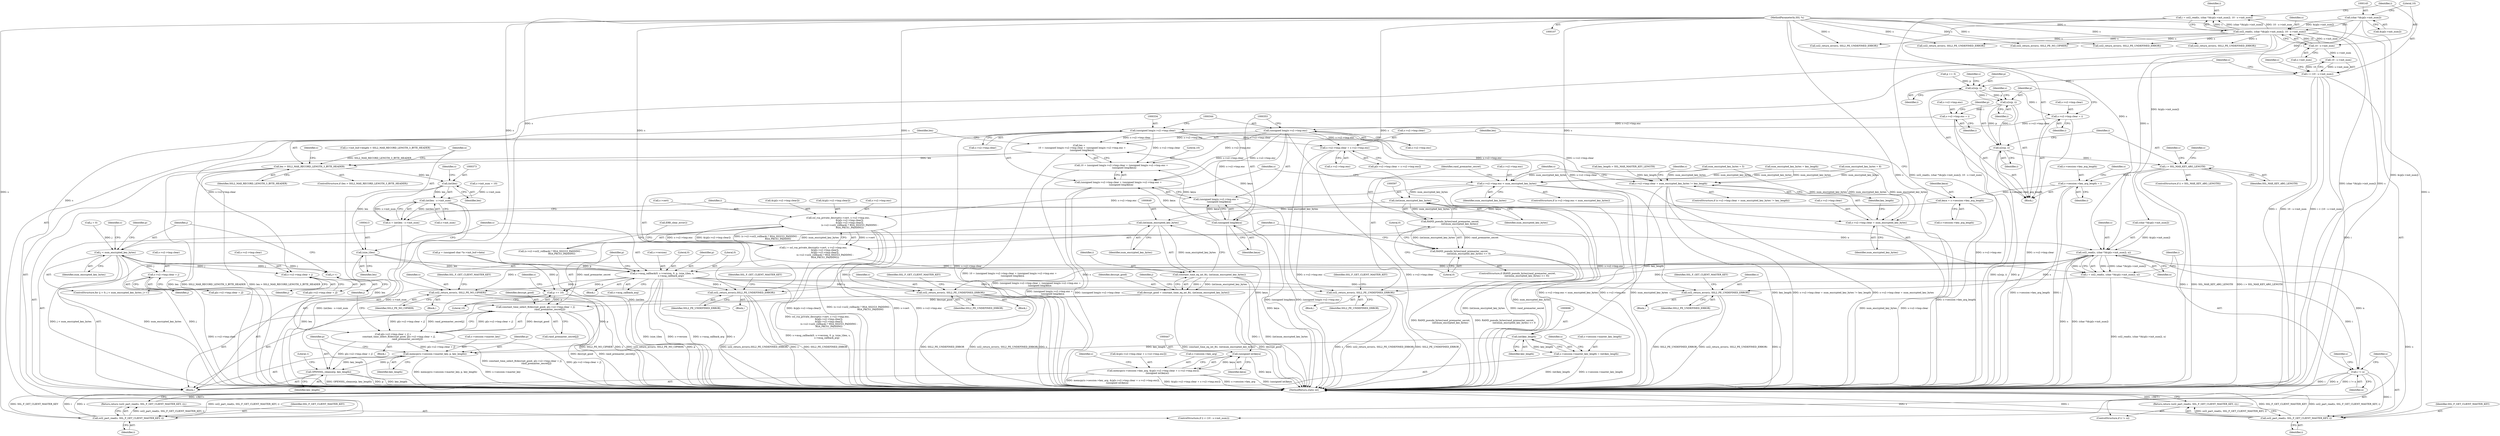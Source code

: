digraph "0_openssl_d81a1600588b726c2bdccda7efad3cc7a87d6245_0@API" {
"1000140" [label="(Call,i = ssl2_read(s, (char *)&(p[s->init_num]), 10 - s->init_num))"];
"1000142" [label="(Call,ssl2_read(s, (char *)&(p[s->init_num]), 10 - s->init_num))"];
"1000108" [label="(MethodParameterIn,SSL *s)"];
"1000144" [label="(Call,(char *)&(p[s->init_num]))"];
"1000152" [label="(Call,10 - s->init_num)"];
"1000158" [label="(Call,i < (10 - s->init_num))"];
"1000166" [label="(Call,ssl2_part_read(s, SSL_F_GET_CLIENT_MASTER_KEY, i))"];
"1000165" [label="(Return,return (ssl2_part_read(s, SSL_F_GET_CLIENT_MASTER_KEY, i));)"];
"1000241" [label="(Call,n2s(p, i))"];
"1000244" [label="(Call,s->s2->tmp.clear = i)"];
"1000333" [label="(Call,(unsigned long)s->s2->tmp.clear)"];
"1000328" [label="(Call,len =\n        10 + (unsigned long)s->s2->tmp.clear + (unsigned long)s->s2->tmp.enc +\n        (unsigned long)keya)"];
"1000356" [label="(Call,len > SSL2_MAX_RECORD_LENGTH_3_BYTE_HEADER)"];
"1000372" [label="(Call,(int)len)"];
"1000371" [label="(Call,(int)len - s->init_num)"];
"1000369" [label="(Call,n = (int)len - s->init_num)"];
"1000380" [label="(Call,ssl2_read(s, (char *)&(p[s->init_num]), n))"];
"1000378" [label="(Call,i = ssl2_read(s, (char *)&(p[s->init_num]), n))"];
"1000392" [label="(Call,i != n)"];
"1000396" [label="(Call,ssl2_part_read(s, SSL_F_GET_CLIENT_MASTER_KEY, i))"];
"1000395" [label="(Return,return (ssl2_part_read(s, SSL_F_GET_CLIENT_MASTER_KEY, i));)"];
"1000405" [label="(Call,s->msg_callback(0, s->version, 0, p, (size_t)len, s,\n                        s->msg_callback_arg))"];
"1000419" [label="(Call,p += 10)"];
"1000673" [label="(Call,constant_time_select_8(decrypt_good, p[s->s2->tmp.clear + j],\n                                       rand_premaster_secret[j]))"];
"1000661" [label="(Call,p[s->s2->tmp.clear + j] =\n                constant_time_select_8(decrypt_good, p[s->s2->tmp.clear + j],\n                                       rand_premaster_secret[j]))"];
"1000698" [label="(Call,memcpy(s->session->master_key, p, key_length))"];
"1000706" [label="(Call,OPENSSL_cleanse(p, key_length))"];
"1000462" [label="(Call,ssl2_return_error(s, SSL2_PE_UNDEFINED_ERROR))"];
"1000493" [label="(Call,ssl2_return_error(s, SSL2_PE_NO_CIPHER))"];
"1000512" [label="(Call,ssl2_return_error(s, SSL2_PE_UNDEFINED_ERROR))"];
"1000563" [label="(Call,ssl2_return_error(s, SSL2_PE_UNDEFINED_ERROR))"];
"1000583" [label="(Call,ssl2_return_error(s,SSL2_PE_UNDEFINED_ERROR))"];
"1000412" [label="(Call,(size_t)len)"];
"1000330" [label="(Call,10 + (unsigned long)s->s2->tmp.clear + (unsigned long)s->s2->tmp.enc +\n        (unsigned long)keya)"];
"1000332" [label="(Call,(unsigned long)s->s2->tmp.clear + (unsigned long)s->s2->tmp.enc +\n        (unsigned long)keya)"];
"1000431" [label="(Call,s->s2->tmp.clear + s->s2->tmp.enc)"];
"1000551" [label="(Call,s->s2->tmp.clear + num_encrypted_key_bytes != key_length)"];
"1000695" [label="(Call,(int)key_length)"];
"1000689" [label="(Call,s->session->master_key_length = (int)key_length)"];
"1000552" [label="(Call,s->s2->tmp.clear + num_encrypted_key_bytes)"];
"1000664" [label="(Call,s->s2->tmp.clear + j)"];
"1000253" [label="(Call,n2s(p, i))"];
"1000256" [label="(Call,s->s2->tmp.enc = i)"];
"1000343" [label="(Call,(unsigned long)s->s2->tmp.enc)"];
"1000342" [label="(Call,(unsigned long)s->s2->tmp.enc +\n        (unsigned long)keya)"];
"1000573" [label="(Call,s->s2->tmp.enc < num_encrypted_key_bytes)"];
"1000596" [label="(Call,(int)num_encrypted_key_bytes)"];
"1000594" [label="(Call,RAND_pseudo_bytes(rand_premaster_secret,\n                          (int)num_encrypted_key_bytes))"];
"1000593" [label="(Call,RAND_pseudo_bytes(rand_premaster_secret,\n                          (int)num_encrypted_key_bytes) <= 0)"];
"1000648" [label="(Call,(int)num_encrypted_key_bytes)"];
"1000646" [label="(Call,constant_time_eq_int_8(i, (int)num_encrypted_key_bytes))"];
"1000644" [label="(Call,decrypt_good = constant_time_eq_int_8(i, (int)num_encrypted_key_bytes))"];
"1000655" [label="(Call,j < num_encrypted_key_bytes)"];
"1000658" [label="(Call,j++)"];
"1000677" [label="(Call,s->s2->tmp.clear + j)"];
"1000604" [label="(Call,ssl_rsa_private_decrypt(s->cert, s->s2->tmp.enc,\n                                &(p[s->s2->tmp.clear]),\n                                &(p[s->s2->tmp.clear]),\n                                (s->s2->ssl2_rollback) ? RSA_SSLV23_PADDING :\n                                RSA_PKCS1_PADDING))"];
"1000602" [label="(Call,i = ssl_rsa_private_decrypt(s->cert, s->s2->tmp.enc,\n                                &(p[s->s2->tmp.clear]),\n                                &(p[s->s2->tmp.clear]),\n                                (s->s2->ssl2_rollback) ? RSA_SSLV23_PADDING :\n                                RSA_PKCS1_PADDING))"];
"1000265" [label="(Call,n2s(p, i))"];
"1000269" [label="(Call,i > SSL_MAX_KEY_ARG_LENGTH)"];
"1000282" [label="(Call,s->session->key_arg_length = i)"];
"1000321" [label="(Call,keya = s->session->key_arg_length)"];
"1000352" [label="(Call,(unsigned long)keya)"];
"1000446" [label="(Call,(unsigned int)keya)"];
"1000422" [label="(Call,memcpy(s->session->key_arg, &(p[s->s2->tmp.clear + s->s2->tmp.enc]),\n           (unsigned int)keya))"];
"1000584" [label="(Identifier,s)"];
"1000253" [label="(Call,n2s(p, i))"];
"1000704" [label="(Identifier,p)"];
"1000660" [label="(Block,)"];
"1000264" [label="(Identifier,i)"];
"1000705" [label="(Identifier,key_length)"];
"1000243" [label="(Identifier,i)"];
"1000581" [label="(Identifier,num_encrypted_key_bytes)"];
"1000585" [label="(Identifier,SSL2_PE_UNDEFINED_ERROR)"];
"1000466" [label="(Identifier,SSL_F_GET_CLIENT_MASTER_KEY)"];
"1000160" [label="(Call,10 - s->init_num)"];
"1000646" [label="(Call,constant_time_eq_int_8(i, (int)num_encrypted_key_bytes))"];
"1000608" [label="(Call,s->s2->tmp.enc)"];
"1000422" [label="(Call,memcpy(s->session->key_arg, &(p[s->s2->tmp.clear + s->s2->tmp.enc]),\n           (unsigned int)keya))"];
"1000392" [label="(Call,i != n)"];
"1000615" [label="(Call,&(p[s->s2->tmp.clear]))"];
"1000333" [label="(Call,(unsigned long)s->s2->tmp.clear)"];
"1000358" [label="(Identifier,SSL2_MAX_RECORD_LENGTH_3_BYTE_HEADER)"];
"1000402" [label="(Identifier,s)"];
"1000167" [label="(Identifier,s)"];
"1000431" [label="(Call,s->s2->tmp.clear + s->s2->tmp.enc)"];
"1000514" [label="(Identifier,SSL2_PE_UNDEFINED_ERROR)"];
"1000678" [label="(Call,s->s2->tmp.clear)"];
"1000448" [label="(Identifier,keya)"];
"1000371" [label="(Call,(int)len - s->init_num)"];
"1000404" [label="(Block,)"];
"1000390" [label="(Identifier,n)"];
"1000270" [label="(Identifier,i)"];
"1000645" [label="(Identifier,decrypt_good)"];
"1000378" [label="(Call,i = ssl2_read(s, (char *)&(p[s->init_num]), n))"];
"1000582" [label="(Block,)"];
"1000497" [label="(Identifier,SSL_F_GET_CLIENT_MASTER_KEY)"];
"1000659" [label="(Identifier,j)"];
"1000332" [label="(Call,(unsigned long)s->s2->tmp.clear + (unsigned long)s->s2->tmp.enc +\n        (unsigned long)keya)"];
"1000677" [label="(Call,s->s2->tmp.clear + j)"];
"1000551" [label="(Call,s->s2->tmp.clear + num_encrypted_key_bytes != key_length)"];
"1000697" [label="(Identifier,key_length)"];
"1000674" [label="(Identifier,decrypt_good)"];
"1000493" [label="(Call,ssl2_return_error(s, SSL2_PE_NO_CIPHER))"];
"1000656" [label="(Identifier,j)"];
"1000343" [label="(Call,(unsigned long)s->s2->tmp.enc)"];
"1000664" [label="(Call,s->s2->tmp.clear + j)"];
"1000361" [label="(Identifier,s)"];
"1000397" [label="(Identifier,s)"];
"1000331" [label="(Literal,10)"];
"1000342" [label="(Call,(unsigned long)s->s2->tmp.enc +\n        (unsigned long)keya)"];
"1000257" [label="(Call,s->s2->tmp.enc)"];
"1000652" [label="(Call,j = 0)"];
"1000657" [label="(Identifier,num_encrypted_key_bytes)"];
"1000643" [label="(Call,ERR_clear_error())"];
"1000154" [label="(Call,s->init_num)"];
"1000635" [label="(Call,(s->s2->ssl2_rollback) ? RSA_SSLV23_PADDING :\n                                RSA_PKCS1_PADDING)"];
"1000567" [label="(Identifier,SSL_F_GET_CLIENT_MASTER_KEY)"];
"1000601" [label="(Literal,0)"];
"1000357" [label="(Identifier,len)"];
"1000604" [label="(Call,ssl_rsa_private_decrypt(s->cert, s->s2->tmp.enc,\n                                &(p[s->s2->tmp.clear]),\n                                &(p[s->s2->tmp.clear]),\n                                (s->s2->ssl2_rollback) ? RSA_SSLV23_PADDING :\n                                RSA_PKCS1_PADDING))"];
"1000663" [label="(Identifier,p)"];
"1000675" [label="(Call,p[s->s2->tmp.clear + j])"];
"1000142" [label="(Call,ssl2_read(s, (char *)&(p[s->init_num]), 10 - s->init_num))"];
"1000369" [label="(Call,n = (int)len - s->init_num)"];
"1000291" [label="(Identifier,s)"];
"1000269" [label="(Call,i > SSL_MAX_KEY_ARG_LENGTH)"];
"1000322" [label="(Identifier,keya)"];
"1000690" [label="(Call,s->session->master_key_length)"];
"1000661" [label="(Call,p[s->s2->tmp.clear + j] =\n                constant_time_select_8(decrypt_good, p[s->s2->tmp.clear + j],\n                                       rand_premaster_secret[j]))"];
"1000658" [label="(Call,j++)"];
"1000699" [label="(Call,s->session->master_key)"];
"1000169" [label="(Identifier,i)"];
"1000381" [label="(Identifier,s)"];
"1000294" [label="(Call,p = (unsigned char *)s->init_buf->data)"];
"1000374" [label="(Identifier,len)"];
"1000432" [label="(Call,s->s2->tmp.clear)"];
"1000172" [label="(Identifier,s)"];
"1000345" [label="(Call,s->s2->tmp.enc)"];
"1000283" [label="(Call,s->session->key_arg_length)"];
"1000394" [label="(Identifier,n)"];
"1000398" [label="(Identifier,SSL_F_GET_CLIENT_MASTER_KEY)"];
"1000288" [label="(Identifier,i)"];
"1000662" [label="(Call,p[s->s2->tmp.clear + j])"];
"1000312" [label="(Call,ssl2_return_error(s, SSL2_PE_UNDEFINED_ERROR))"];
"1000689" [label="(Call,s->session->master_key_length = (int)key_length)"];
"1000352" [label="(Call,(unsigned long)keya)"];
"1000382" [label="(Call,(char *)&(p[s->init_num]))"];
"1000166" [label="(Call,ssl2_part_read(s, SSL_F_GET_CLIENT_MASTER_KEY, i))"];
"1000248" [label="(Identifier,s)"];
"1000370" [label="(Identifier,n)"];
"1000354" [label="(Identifier,keya)"];
"1000376" [label="(Identifier,s)"];
"1000547" [label="(Call,num_encrypted_key_bytes = key_length)"];
"1000428" [label="(Call,&(p[s->s2->tmp.clear + s->s2->tmp.enc]))"];
"1000109" [label="(Block,)"];
"1000416" [label="(Call,s->msg_callback_arg)"];
"1000673" [label="(Call,constant_time_select_8(decrypt_good, p[s->s2->tmp.clear + j],\n                                       rand_premaster_secret[j]))"];
"1000513" [label="(Identifier,s)"];
"1000108" [label="(MethodParameterIn,SSL *s)"];
"1000686" [label="(Call,rand_premaster_secret[j])"];
"1000665" [label="(Call,s->s2->tmp.clear)"];
"1000439" [label="(Call,s->s2->tmp.enc)"];
"1000577" [label="(Identifier,s)"];
"1000464" [label="(Identifier,SSL2_PE_UNDEFINED_ERROR)"];
"1000335" [label="(Call,s->s2->tmp.clear)"];
"1000572" [label="(ControlStructure,if (s->s2->tmp.enc < num_encrypted_key_bytes))"];
"1000255" [label="(Identifier,i)"];
"1000267" [label="(Identifier,i)"];
"1000274" [label="(Identifier,s)"];
"1000594" [label="(Call,RAND_pseudo_bytes(rand_premaster_secret,\n                          (int)num_encrypted_key_bytes))"];
"1000158" [label="(Call,i < (10 - s->init_num))"];
"1000512" [label="(Call,ssl2_return_error(s, SSL2_PE_UNDEFINED_ERROR))"];
"1000552" [label="(Call,s->s2->tmp.clear + num_encrypted_key_bytes)"];
"1000698" [label="(Call,memcpy(s->session->master_key, p, key_length))"];
"1000254" [label="(Identifier,p)"];
"1000463" [label="(Identifier,s)"];
"1000165" [label="(Return,return (ssl2_part_read(s, SSL_F_GET_CLIENT_MASTER_KEY, i));)"];
"1000494" [label="(Identifier,s)"];
"1000271" [label="(Identifier,SSL_MAX_KEY_ARG_LENGTH)"];
"1000323" [label="(Call,s->session->key_arg_length)"];
"1000282" [label="(Call,s->session->key_arg_length = i)"];
"1000598" [label="(Identifier,num_encrypted_key_bytes)"];
"1000707" [label="(Identifier,p)"];
"1000648" [label="(Call,(int)num_encrypted_key_bytes)"];
"1000599" [label="(Literal,0)"];
"1000701" [label="(Identifier,s)"];
"1000412" [label="(Call,(size_t)len)"];
"1000244" [label="(Call,s->s2->tmp.clear = i)"];
"1000692" [label="(Identifier,s)"];
"1000159" [label="(Identifier,i)"];
"1000423" [label="(Call,s->session->key_arg)"];
"1000419" [label="(Call,p += 10)"];
"1000266" [label="(Identifier,p)"];
"1000328" [label="(Call,len =\n        10 + (unsigned long)s->s2->tmp.clear + (unsigned long)s->s2->tmp.enc +\n        (unsigned long)keya)"];
"1000379" [label="(Identifier,i)"];
"1000550" [label="(ControlStructure,if (s->s2->tmp.clear + num_encrypted_key_bytes != key_length))"];
"1000605" [label="(Call,s->cert)"];
"1000420" [label="(Identifier,p)"];
"1000273" [label="(Call,ssl2_return_error(s, SSL2_PE_UNDEFINED_ERROR))"];
"1000144" [label="(Call,(char *)&(p[s->init_num]))"];
"1000380" [label="(Call,ssl2_read(s, (char *)&(p[s->init_num]), n))"];
"1000710" [label="(Literal,1)"];
"1000414" [label="(Identifier,len)"];
"1000260" [label="(Identifier,s)"];
"1000446" [label="(Call,(unsigned int)keya)"];
"1000141" [label="(Identifier,i)"];
"1000595" [label="(Identifier,rand_premaster_secret)"];
"1000242" [label="(Identifier,p)"];
"1000252" [label="(Identifier,i)"];
"1000168" [label="(Identifier,SSL_F_GET_CLIENT_MASTER_KEY)"];
"1000222" [label="(Call,ssl2_return_error(s, SSL2_PE_NO_CIPHER))"];
"1000355" [label="(ControlStructure,if (len > SSL2_MAX_RECORD_LENGTH_3_BYTE_HEADER))"];
"1000560" [label="(Identifier,num_encrypted_key_bytes)"];
"1000190" [label="(Call,ssl2_return_error(s, SSL2_PE_UNDEFINED_ERROR))"];
"1000372" [label="(Call,(int)len)"];
"1000152" [label="(Call,10 - s->init_num)"];
"1000592" [label="(ControlStructure,if (RAND_pseudo_bytes(rand_premaster_secret,\n                          (int)num_encrypted_key_bytes) <= 0))"];
"1000425" [label="(Identifier,s)"];
"1000393" [label="(Identifier,i)"];
"1000492" [label="(Block,)"];
"1000535" [label="(Call,num_encrypted_key_bytes = 8)"];
"1000672" [label="(Identifier,j)"];
"1000650" [label="(Identifier,num_encrypted_key_bytes)"];
"1000396" [label="(Call,ssl2_part_read(s, SSL_F_GET_CLIENT_MASTER_KEY, i))"];
"1000708" [label="(Identifier,key_length)"];
"1000360" [label="(Call,ssl2_return_error(s, SSL2_PE_UNDEFINED_ERROR))"];
"1000644" [label="(Call,decrypt_good = constant_time_eq_int_8(i, (int)num_encrypted_key_bytes))"];
"1000561" [label="(Identifier,key_length)"];
"1000140" [label="(Call,i = ssl2_read(s, (char *)&(p[s->init_num]), 10 - s->init_num))"];
"1000153" [label="(Literal,10)"];
"1000651" [label="(ControlStructure,for (j = 0; j < num_encrypted_key_bytes; j++))"];
"1000553" [label="(Call,s->s2->tmp.clear)"];
"1000711" [label="(MethodReturn,static int)"];
"1000573" [label="(Call,s->s2->tmp.enc < num_encrypted_key_bytes)"];
"1000596" [label="(Call,(int)num_encrypted_key_bytes)"];
"1000603" [label="(Identifier,i)"];
"1000406" [label="(Literal,0)"];
"1000685" [label="(Identifier,j)"];
"1000170" [label="(Call,s->init_num = 10)"];
"1000139" [label="(Block,)"];
"1000321" [label="(Call,keya = s->session->key_arg_length)"];
"1000562" [label="(Block,)"];
"1000495" [label="(Identifier,SSL2_PE_NO_CIPHER)"];
"1000516" [label="(Identifier,SSL_F_GET_CLIENT_MASTER_KEY)"];
"1000265" [label="(Call,n2s(p, i))"];
"1000245" [label="(Call,s->s2->tmp.clear)"];
"1000285" [label="(Identifier,s)"];
"1000455" [label="(Identifier,s)"];
"1000563" [label="(Call,ssl2_return_error(s, SSL2_PE_UNDEFINED_ERROR))"];
"1000268" [label="(ControlStructure,if (i > SSL_MAX_KEY_ARG_LENGTH))"];
"1000695" [label="(Call,(int)key_length)"];
"1000462" [label="(Call,ssl2_return_error(s, SSL2_PE_UNDEFINED_ERROR))"];
"1000356" [label="(Call,len > SSL2_MAX_RECORD_LENGTH_3_BYTE_HEADER)"];
"1000706" [label="(Call,OPENSSL_cleanse(p, key_length))"];
"1000511" [label="(Block,)"];
"1000395" [label="(Return,return (ssl2_part_read(s, SSL_F_GET_CLIENT_MASTER_KEY, i));)"];
"1000143" [label="(Identifier,s)"];
"1000157" [label="(ControlStructure,if (i < (10 - s->init_num)))"];
"1000461" [label="(Block,)"];
"1000256" [label="(Call,s->s2->tmp.enc = i)"];
"1000399" [label="(Identifier,i)"];
"1000653" [label="(Identifier,j)"];
"1000583" [label="(Call,ssl2_return_error(s,SSL2_PE_UNDEFINED_ERROR))"];
"1000411" [label="(Identifier,p)"];
"1000565" [label="(Identifier,SSL2_PE_UNDEFINED_ERROR)"];
"1000593" [label="(Call,RAND_pseudo_bytes(rand_premaster_secret,\n                          (int)num_encrypted_key_bytes) <= 0)"];
"1000602" [label="(Call,i = ssl_rsa_private_decrypt(s->cert, s->s2->tmp.enc,\n                                &(p[s->s2->tmp.clear]),\n                                &(p[s->s2->tmp.clear]),\n                                (s->s2->ssl2_rollback) ? RSA_SSLV23_PADDING :\n                                RSA_PKCS1_PADDING))"];
"1000241" [label="(Call,n2s(p, i))"];
"1000564" [label="(Identifier,s)"];
"1000574" [label="(Call,s->s2->tmp.enc)"];
"1000655" [label="(Call,j < num_encrypted_key_bytes)"];
"1000542" [label="(Call,num_encrypted_key_bytes = 5)"];
"1000410" [label="(Literal,0)"];
"1000407" [label="(Call,s->version)"];
"1000587" [label="(Identifier,SSL_F_GET_CLIENT_MASTER_KEY)"];
"1000429" [label="(Call,p[s->s2->tmp.clear + s->s2->tmp.enc])"];
"1000391" [label="(ControlStructure,if (i != n))"];
"1000304" [label="(Call,s->init_buf->length < SSL2_MAX_RECORD_LENGTH_3_BYTE_HEADER)"];
"1000415" [label="(Identifier,s)"];
"1000421" [label="(Literal,10)"];
"1000647" [label="(Identifier,i)"];
"1000329" [label="(Identifier,len)"];
"1000330" [label="(Call,10 + (unsigned long)s->s2->tmp.clear + (unsigned long)s->s2->tmp.enc +\n        (unsigned long)keya)"];
"1000375" [label="(Call,s->init_num)"];
"1000405" [label="(Call,s->msg_callback(0, s->version, 0, p, (size_t)len, s,\n                        s->msg_callback_arg))"];
"1000238" [label="(Call,p += 3)"];
"1000625" [label="(Call,&(p[s->s2->tmp.clear]))"];
"1000508" [label="(Call,key_length > SSL_MAX_MASTER_KEY_LENGTH)"];
"1000146" [label="(Call,&(p[s->init_num]))"];
"1000140" -> "1000139"  [label="AST: "];
"1000140" -> "1000142"  [label="CFG: "];
"1000141" -> "1000140"  [label="AST: "];
"1000142" -> "1000140"  [label="AST: "];
"1000159" -> "1000140"  [label="CFG: "];
"1000140" -> "1000711"  [label="DDG: ssl2_read(s, (char *)&(p[s->init_num]), 10 - s->init_num)"];
"1000142" -> "1000140"  [label="DDG: s"];
"1000142" -> "1000140"  [label="DDG: (char *)&(p[s->init_num])"];
"1000142" -> "1000140"  [label="DDG: 10 - s->init_num"];
"1000140" -> "1000158"  [label="DDG: i"];
"1000142" -> "1000152"  [label="CFG: "];
"1000143" -> "1000142"  [label="AST: "];
"1000144" -> "1000142"  [label="AST: "];
"1000152" -> "1000142"  [label="AST: "];
"1000142" -> "1000711"  [label="DDG: (char *)&(p[s->init_num])"];
"1000142" -> "1000711"  [label="DDG: s"];
"1000108" -> "1000142"  [label="DDG: s"];
"1000144" -> "1000142"  [label="DDG: &(p[s->init_num])"];
"1000152" -> "1000142"  [label="DDG: 10"];
"1000152" -> "1000142"  [label="DDG: s->init_num"];
"1000142" -> "1000166"  [label="DDG: s"];
"1000142" -> "1000190"  [label="DDG: s"];
"1000142" -> "1000222"  [label="DDG: s"];
"1000142" -> "1000273"  [label="DDG: s"];
"1000142" -> "1000312"  [label="DDG: s"];
"1000142" -> "1000360"  [label="DDG: s"];
"1000142" -> "1000380"  [label="DDG: s"];
"1000108" -> "1000107"  [label="AST: "];
"1000108" -> "1000711"  [label="DDG: s"];
"1000108" -> "1000166"  [label="DDG: s"];
"1000108" -> "1000190"  [label="DDG: s"];
"1000108" -> "1000222"  [label="DDG: s"];
"1000108" -> "1000273"  [label="DDG: s"];
"1000108" -> "1000312"  [label="DDG: s"];
"1000108" -> "1000360"  [label="DDG: s"];
"1000108" -> "1000380"  [label="DDG: s"];
"1000108" -> "1000396"  [label="DDG: s"];
"1000108" -> "1000405"  [label="DDG: s"];
"1000108" -> "1000462"  [label="DDG: s"];
"1000108" -> "1000493"  [label="DDG: s"];
"1000108" -> "1000512"  [label="DDG: s"];
"1000108" -> "1000563"  [label="DDG: s"];
"1000108" -> "1000583"  [label="DDG: s"];
"1000144" -> "1000146"  [label="CFG: "];
"1000145" -> "1000144"  [label="AST: "];
"1000146" -> "1000144"  [label="AST: "];
"1000153" -> "1000144"  [label="CFG: "];
"1000144" -> "1000711"  [label="DDG: &(p[s->init_num])"];
"1000144" -> "1000382"  [label="DDG: &(p[s->init_num])"];
"1000152" -> "1000154"  [label="CFG: "];
"1000153" -> "1000152"  [label="AST: "];
"1000154" -> "1000152"  [label="AST: "];
"1000152" -> "1000160"  [label="DDG: s->init_num"];
"1000158" -> "1000157"  [label="AST: "];
"1000158" -> "1000160"  [label="CFG: "];
"1000159" -> "1000158"  [label="AST: "];
"1000160" -> "1000158"  [label="AST: "];
"1000167" -> "1000158"  [label="CFG: "];
"1000172" -> "1000158"  [label="CFG: "];
"1000158" -> "1000711"  [label="DDG: i"];
"1000158" -> "1000711"  [label="DDG: 10 - s->init_num"];
"1000158" -> "1000711"  [label="DDG: i < (10 - s->init_num)"];
"1000160" -> "1000158"  [label="DDG: 10"];
"1000160" -> "1000158"  [label="DDG: s->init_num"];
"1000158" -> "1000166"  [label="DDG: i"];
"1000158" -> "1000241"  [label="DDG: i"];
"1000166" -> "1000165"  [label="AST: "];
"1000166" -> "1000169"  [label="CFG: "];
"1000167" -> "1000166"  [label="AST: "];
"1000168" -> "1000166"  [label="AST: "];
"1000169" -> "1000166"  [label="AST: "];
"1000165" -> "1000166"  [label="CFG: "];
"1000166" -> "1000711"  [label="DDG: SSL_F_GET_CLIENT_MASTER_KEY"];
"1000166" -> "1000711"  [label="DDG: i"];
"1000166" -> "1000711"  [label="DDG: ssl2_part_read(s, SSL_F_GET_CLIENT_MASTER_KEY, i)"];
"1000166" -> "1000711"  [label="DDG: s"];
"1000166" -> "1000165"  [label="DDG: ssl2_part_read(s, SSL_F_GET_CLIENT_MASTER_KEY, i)"];
"1000165" -> "1000157"  [label="AST: "];
"1000711" -> "1000165"  [label="CFG: "];
"1000165" -> "1000711"  [label="DDG: <RET>"];
"1000241" -> "1000139"  [label="AST: "];
"1000241" -> "1000243"  [label="CFG: "];
"1000242" -> "1000241"  [label="AST: "];
"1000243" -> "1000241"  [label="AST: "];
"1000248" -> "1000241"  [label="CFG: "];
"1000238" -> "1000241"  [label="DDG: p"];
"1000241" -> "1000244"  [label="DDG: i"];
"1000241" -> "1000253"  [label="DDG: p"];
"1000241" -> "1000253"  [label="DDG: i"];
"1000244" -> "1000139"  [label="AST: "];
"1000244" -> "1000252"  [label="CFG: "];
"1000245" -> "1000244"  [label="AST: "];
"1000252" -> "1000244"  [label="AST: "];
"1000254" -> "1000244"  [label="CFG: "];
"1000244" -> "1000711"  [label="DDG: s->s2->tmp.clear"];
"1000244" -> "1000333"  [label="DDG: s->s2->tmp.clear"];
"1000333" -> "1000332"  [label="AST: "];
"1000333" -> "1000335"  [label="CFG: "];
"1000334" -> "1000333"  [label="AST: "];
"1000335" -> "1000333"  [label="AST: "];
"1000344" -> "1000333"  [label="CFG: "];
"1000333" -> "1000711"  [label="DDG: s->s2->tmp.clear"];
"1000333" -> "1000328"  [label="DDG: s->s2->tmp.clear"];
"1000333" -> "1000330"  [label="DDG: s->s2->tmp.clear"];
"1000333" -> "1000332"  [label="DDG: s->s2->tmp.clear"];
"1000333" -> "1000431"  [label="DDG: s->s2->tmp.clear"];
"1000333" -> "1000551"  [label="DDG: s->s2->tmp.clear"];
"1000333" -> "1000552"  [label="DDG: s->s2->tmp.clear"];
"1000333" -> "1000664"  [label="DDG: s->s2->tmp.clear"];
"1000328" -> "1000109"  [label="AST: "];
"1000328" -> "1000330"  [label="CFG: "];
"1000329" -> "1000328"  [label="AST: "];
"1000330" -> "1000328"  [label="AST: "];
"1000357" -> "1000328"  [label="CFG: "];
"1000328" -> "1000711"  [label="DDG: 10 + (unsigned long)s->s2->tmp.clear + (unsigned long)s->s2->tmp.enc +\n        (unsigned long)keya"];
"1000343" -> "1000328"  [label="DDG: s->s2->tmp.enc"];
"1000352" -> "1000328"  [label="DDG: keya"];
"1000328" -> "1000356"  [label="DDG: len"];
"1000356" -> "1000355"  [label="AST: "];
"1000356" -> "1000358"  [label="CFG: "];
"1000357" -> "1000356"  [label="AST: "];
"1000358" -> "1000356"  [label="AST: "];
"1000361" -> "1000356"  [label="CFG: "];
"1000370" -> "1000356"  [label="CFG: "];
"1000356" -> "1000711"  [label="DDG: len > SSL2_MAX_RECORD_LENGTH_3_BYTE_HEADER"];
"1000356" -> "1000711"  [label="DDG: len"];
"1000356" -> "1000711"  [label="DDG: SSL2_MAX_RECORD_LENGTH_3_BYTE_HEADER"];
"1000304" -> "1000356"  [label="DDG: SSL2_MAX_RECORD_LENGTH_3_BYTE_HEADER"];
"1000356" -> "1000372"  [label="DDG: len"];
"1000372" -> "1000371"  [label="AST: "];
"1000372" -> "1000374"  [label="CFG: "];
"1000373" -> "1000372"  [label="AST: "];
"1000374" -> "1000372"  [label="AST: "];
"1000376" -> "1000372"  [label="CFG: "];
"1000372" -> "1000711"  [label="DDG: len"];
"1000372" -> "1000371"  [label="DDG: len"];
"1000372" -> "1000412"  [label="DDG: len"];
"1000371" -> "1000369"  [label="AST: "];
"1000371" -> "1000375"  [label="CFG: "];
"1000375" -> "1000371"  [label="AST: "];
"1000369" -> "1000371"  [label="CFG: "];
"1000371" -> "1000711"  [label="DDG: s->init_num"];
"1000371" -> "1000711"  [label="DDG: (int)len"];
"1000371" -> "1000369"  [label="DDG: (int)len"];
"1000371" -> "1000369"  [label="DDG: s->init_num"];
"1000170" -> "1000371"  [label="DDG: s->init_num"];
"1000369" -> "1000109"  [label="AST: "];
"1000370" -> "1000369"  [label="AST: "];
"1000379" -> "1000369"  [label="CFG: "];
"1000369" -> "1000711"  [label="DDG: (int)len - s->init_num"];
"1000369" -> "1000380"  [label="DDG: n"];
"1000380" -> "1000378"  [label="AST: "];
"1000380" -> "1000390"  [label="CFG: "];
"1000381" -> "1000380"  [label="AST: "];
"1000382" -> "1000380"  [label="AST: "];
"1000390" -> "1000380"  [label="AST: "];
"1000378" -> "1000380"  [label="CFG: "];
"1000380" -> "1000711"  [label="DDG: (char *)&(p[s->init_num])"];
"1000380" -> "1000711"  [label="DDG: s"];
"1000380" -> "1000378"  [label="DDG: s"];
"1000380" -> "1000378"  [label="DDG: (char *)&(p[s->init_num])"];
"1000380" -> "1000378"  [label="DDG: n"];
"1000382" -> "1000380"  [label="DDG: &(p[s->init_num])"];
"1000380" -> "1000392"  [label="DDG: n"];
"1000380" -> "1000396"  [label="DDG: s"];
"1000380" -> "1000405"  [label="DDG: s"];
"1000380" -> "1000462"  [label="DDG: s"];
"1000380" -> "1000493"  [label="DDG: s"];
"1000380" -> "1000512"  [label="DDG: s"];
"1000380" -> "1000563"  [label="DDG: s"];
"1000380" -> "1000583"  [label="DDG: s"];
"1000378" -> "1000109"  [label="AST: "];
"1000379" -> "1000378"  [label="AST: "];
"1000393" -> "1000378"  [label="CFG: "];
"1000378" -> "1000711"  [label="DDG: ssl2_read(s, (char *)&(p[s->init_num]), n)"];
"1000378" -> "1000392"  [label="DDG: i"];
"1000392" -> "1000391"  [label="AST: "];
"1000392" -> "1000394"  [label="CFG: "];
"1000393" -> "1000392"  [label="AST: "];
"1000394" -> "1000392"  [label="AST: "];
"1000397" -> "1000392"  [label="CFG: "];
"1000402" -> "1000392"  [label="CFG: "];
"1000392" -> "1000711"  [label="DDG: n"];
"1000392" -> "1000711"  [label="DDG: i != n"];
"1000392" -> "1000711"  [label="DDG: i"];
"1000392" -> "1000396"  [label="DDG: i"];
"1000396" -> "1000395"  [label="AST: "];
"1000396" -> "1000399"  [label="CFG: "];
"1000397" -> "1000396"  [label="AST: "];
"1000398" -> "1000396"  [label="AST: "];
"1000399" -> "1000396"  [label="AST: "];
"1000395" -> "1000396"  [label="CFG: "];
"1000396" -> "1000711"  [label="DDG: ssl2_part_read(s, SSL_F_GET_CLIENT_MASTER_KEY, i)"];
"1000396" -> "1000711"  [label="DDG: s"];
"1000396" -> "1000711"  [label="DDG: SSL_F_GET_CLIENT_MASTER_KEY"];
"1000396" -> "1000711"  [label="DDG: i"];
"1000396" -> "1000395"  [label="DDG: ssl2_part_read(s, SSL_F_GET_CLIENT_MASTER_KEY, i)"];
"1000395" -> "1000391"  [label="AST: "];
"1000711" -> "1000395"  [label="CFG: "];
"1000395" -> "1000711"  [label="DDG: <RET>"];
"1000405" -> "1000404"  [label="AST: "];
"1000405" -> "1000416"  [label="CFG: "];
"1000406" -> "1000405"  [label="AST: "];
"1000407" -> "1000405"  [label="AST: "];
"1000410" -> "1000405"  [label="AST: "];
"1000411" -> "1000405"  [label="AST: "];
"1000412" -> "1000405"  [label="AST: "];
"1000415" -> "1000405"  [label="AST: "];
"1000416" -> "1000405"  [label="AST: "];
"1000420" -> "1000405"  [label="CFG: "];
"1000405" -> "1000711"  [label="DDG: s->msg_callback(0, s->version, 0, p, (size_t)len, s,\n                        s->msg_callback_arg)"];
"1000405" -> "1000711"  [label="DDG: (size_t)len"];
"1000405" -> "1000711"  [label="DDG: s->version"];
"1000405" -> "1000711"  [label="DDG: s->msg_callback_arg"];
"1000405" -> "1000711"  [label="DDG: s"];
"1000294" -> "1000405"  [label="DDG: p"];
"1000412" -> "1000405"  [label="DDG: len"];
"1000405" -> "1000419"  [label="DDG: p"];
"1000405" -> "1000462"  [label="DDG: s"];
"1000405" -> "1000493"  [label="DDG: s"];
"1000405" -> "1000512"  [label="DDG: s"];
"1000405" -> "1000563"  [label="DDG: s"];
"1000405" -> "1000583"  [label="DDG: s"];
"1000419" -> "1000109"  [label="AST: "];
"1000419" -> "1000421"  [label="CFG: "];
"1000420" -> "1000419"  [label="AST: "];
"1000421" -> "1000419"  [label="AST: "];
"1000425" -> "1000419"  [label="CFG: "];
"1000419" -> "1000711"  [label="DDG: p"];
"1000294" -> "1000419"  [label="DDG: p"];
"1000419" -> "1000673"  [label="DDG: p"];
"1000419" -> "1000698"  [label="DDG: p"];
"1000673" -> "1000661"  [label="AST: "];
"1000673" -> "1000686"  [label="CFG: "];
"1000674" -> "1000673"  [label="AST: "];
"1000675" -> "1000673"  [label="AST: "];
"1000686" -> "1000673"  [label="AST: "];
"1000661" -> "1000673"  [label="CFG: "];
"1000673" -> "1000711"  [label="DDG: decrypt_good"];
"1000673" -> "1000711"  [label="DDG: rand_premaster_secret[j]"];
"1000673" -> "1000661"  [label="DDG: decrypt_good"];
"1000673" -> "1000661"  [label="DDG: p[s->s2->tmp.clear + j]"];
"1000673" -> "1000661"  [label="DDG: rand_premaster_secret[j]"];
"1000644" -> "1000673"  [label="DDG: decrypt_good"];
"1000661" -> "1000673"  [label="DDG: p[s->s2->tmp.clear + j]"];
"1000594" -> "1000673"  [label="DDG: rand_premaster_secret"];
"1000661" -> "1000660"  [label="AST: "];
"1000662" -> "1000661"  [label="AST: "];
"1000659" -> "1000661"  [label="CFG: "];
"1000661" -> "1000711"  [label="DDG: p[s->s2->tmp.clear + j]"];
"1000661" -> "1000711"  [label="DDG: constant_time_select_8(decrypt_good, p[s->s2->tmp.clear + j],\n                                       rand_premaster_secret[j])"];
"1000661" -> "1000698"  [label="DDG: p[s->s2->tmp.clear + j]"];
"1000661" -> "1000706"  [label="DDG: p[s->s2->tmp.clear + j]"];
"1000698" -> "1000109"  [label="AST: "];
"1000698" -> "1000705"  [label="CFG: "];
"1000699" -> "1000698"  [label="AST: "];
"1000704" -> "1000698"  [label="AST: "];
"1000705" -> "1000698"  [label="AST: "];
"1000707" -> "1000698"  [label="CFG: "];
"1000698" -> "1000711"  [label="DDG: s->session->master_key"];
"1000698" -> "1000711"  [label="DDG: memcpy(s->session->master_key, p, key_length)"];
"1000695" -> "1000698"  [label="DDG: key_length"];
"1000698" -> "1000706"  [label="DDG: p"];
"1000698" -> "1000706"  [label="DDG: key_length"];
"1000706" -> "1000109"  [label="AST: "];
"1000706" -> "1000708"  [label="CFG: "];
"1000707" -> "1000706"  [label="AST: "];
"1000708" -> "1000706"  [label="AST: "];
"1000710" -> "1000706"  [label="CFG: "];
"1000706" -> "1000711"  [label="DDG: key_length"];
"1000706" -> "1000711"  [label="DDG: OPENSSL_cleanse(p, key_length)"];
"1000706" -> "1000711"  [label="DDG: p"];
"1000462" -> "1000461"  [label="AST: "];
"1000462" -> "1000464"  [label="CFG: "];
"1000463" -> "1000462"  [label="AST: "];
"1000464" -> "1000462"  [label="AST: "];
"1000466" -> "1000462"  [label="CFG: "];
"1000462" -> "1000711"  [label="DDG: s"];
"1000462" -> "1000711"  [label="DDG: SSL2_PE_UNDEFINED_ERROR"];
"1000462" -> "1000711"  [label="DDG: ssl2_return_error(s, SSL2_PE_UNDEFINED_ERROR)"];
"1000493" -> "1000492"  [label="AST: "];
"1000493" -> "1000495"  [label="CFG: "];
"1000494" -> "1000493"  [label="AST: "];
"1000495" -> "1000493"  [label="AST: "];
"1000497" -> "1000493"  [label="CFG: "];
"1000493" -> "1000711"  [label="DDG: s"];
"1000493" -> "1000711"  [label="DDG: ssl2_return_error(s, SSL2_PE_NO_CIPHER)"];
"1000493" -> "1000711"  [label="DDG: SSL2_PE_NO_CIPHER"];
"1000512" -> "1000511"  [label="AST: "];
"1000512" -> "1000514"  [label="CFG: "];
"1000513" -> "1000512"  [label="AST: "];
"1000514" -> "1000512"  [label="AST: "];
"1000516" -> "1000512"  [label="CFG: "];
"1000512" -> "1000711"  [label="DDG: s"];
"1000512" -> "1000711"  [label="DDG: SSL2_PE_UNDEFINED_ERROR"];
"1000512" -> "1000711"  [label="DDG: ssl2_return_error(s, SSL2_PE_UNDEFINED_ERROR)"];
"1000563" -> "1000562"  [label="AST: "];
"1000563" -> "1000565"  [label="CFG: "];
"1000564" -> "1000563"  [label="AST: "];
"1000565" -> "1000563"  [label="AST: "];
"1000567" -> "1000563"  [label="CFG: "];
"1000563" -> "1000711"  [label="DDG: ssl2_return_error(s, SSL2_PE_UNDEFINED_ERROR)"];
"1000563" -> "1000711"  [label="DDG: SSL2_PE_UNDEFINED_ERROR"];
"1000563" -> "1000711"  [label="DDG: s"];
"1000583" -> "1000582"  [label="AST: "];
"1000583" -> "1000585"  [label="CFG: "];
"1000584" -> "1000583"  [label="AST: "];
"1000585" -> "1000583"  [label="AST: "];
"1000587" -> "1000583"  [label="CFG: "];
"1000583" -> "1000711"  [label="DDG: ssl2_return_error(s,SSL2_PE_UNDEFINED_ERROR)"];
"1000583" -> "1000711"  [label="DDG: s"];
"1000583" -> "1000711"  [label="DDG: SSL2_PE_UNDEFINED_ERROR"];
"1000412" -> "1000414"  [label="CFG: "];
"1000413" -> "1000412"  [label="AST: "];
"1000414" -> "1000412"  [label="AST: "];
"1000415" -> "1000412"  [label="CFG: "];
"1000412" -> "1000711"  [label="DDG: len"];
"1000330" -> "1000332"  [label="CFG: "];
"1000331" -> "1000330"  [label="AST: "];
"1000332" -> "1000330"  [label="AST: "];
"1000330" -> "1000711"  [label="DDG: (unsigned long)s->s2->tmp.clear + (unsigned long)s->s2->tmp.enc +\n        (unsigned long)keya"];
"1000343" -> "1000330"  [label="DDG: s->s2->tmp.enc"];
"1000352" -> "1000330"  [label="DDG: keya"];
"1000332" -> "1000342"  [label="CFG: "];
"1000342" -> "1000332"  [label="AST: "];
"1000332" -> "1000711"  [label="DDG: (unsigned long)s->s2->tmp.clear"];
"1000332" -> "1000711"  [label="DDG: (unsigned long)s->s2->tmp.enc +\n        (unsigned long)keya"];
"1000343" -> "1000332"  [label="DDG: s->s2->tmp.enc"];
"1000352" -> "1000332"  [label="DDG: keya"];
"1000431" -> "1000429"  [label="AST: "];
"1000431" -> "1000439"  [label="CFG: "];
"1000432" -> "1000431"  [label="AST: "];
"1000439" -> "1000431"  [label="AST: "];
"1000429" -> "1000431"  [label="CFG: "];
"1000431" -> "1000711"  [label="DDG: s->s2->tmp.clear"];
"1000431" -> "1000711"  [label="DDG: s->s2->tmp.enc"];
"1000343" -> "1000431"  [label="DDG: s->s2->tmp.enc"];
"1000551" -> "1000550"  [label="AST: "];
"1000551" -> "1000561"  [label="CFG: "];
"1000552" -> "1000551"  [label="AST: "];
"1000561" -> "1000551"  [label="AST: "];
"1000564" -> "1000551"  [label="CFG: "];
"1000577" -> "1000551"  [label="CFG: "];
"1000551" -> "1000711"  [label="DDG: s->s2->tmp.clear + num_encrypted_key_bytes != key_length"];
"1000551" -> "1000711"  [label="DDG: s->s2->tmp.clear + num_encrypted_key_bytes"];
"1000551" -> "1000711"  [label="DDG: key_length"];
"1000547" -> "1000551"  [label="DDG: num_encrypted_key_bytes"];
"1000535" -> "1000551"  [label="DDG: num_encrypted_key_bytes"];
"1000542" -> "1000551"  [label="DDG: num_encrypted_key_bytes"];
"1000508" -> "1000551"  [label="DDG: key_length"];
"1000551" -> "1000695"  [label="DDG: key_length"];
"1000695" -> "1000689"  [label="AST: "];
"1000695" -> "1000697"  [label="CFG: "];
"1000696" -> "1000695"  [label="AST: "];
"1000697" -> "1000695"  [label="AST: "];
"1000689" -> "1000695"  [label="CFG: "];
"1000695" -> "1000689"  [label="DDG: key_length"];
"1000689" -> "1000109"  [label="AST: "];
"1000690" -> "1000689"  [label="AST: "];
"1000701" -> "1000689"  [label="CFG: "];
"1000689" -> "1000711"  [label="DDG: (int)key_length"];
"1000689" -> "1000711"  [label="DDG: s->session->master_key_length"];
"1000552" -> "1000560"  [label="CFG: "];
"1000553" -> "1000552"  [label="AST: "];
"1000560" -> "1000552"  [label="AST: "];
"1000561" -> "1000552"  [label="CFG: "];
"1000552" -> "1000711"  [label="DDG: s->s2->tmp.clear"];
"1000552" -> "1000711"  [label="DDG: num_encrypted_key_bytes"];
"1000547" -> "1000552"  [label="DDG: num_encrypted_key_bytes"];
"1000535" -> "1000552"  [label="DDG: num_encrypted_key_bytes"];
"1000542" -> "1000552"  [label="DDG: num_encrypted_key_bytes"];
"1000664" -> "1000662"  [label="AST: "];
"1000664" -> "1000672"  [label="CFG: "];
"1000665" -> "1000664"  [label="AST: "];
"1000672" -> "1000664"  [label="AST: "];
"1000662" -> "1000664"  [label="CFG: "];
"1000655" -> "1000664"  [label="DDG: j"];
"1000253" -> "1000139"  [label="AST: "];
"1000253" -> "1000255"  [label="CFG: "];
"1000254" -> "1000253"  [label="AST: "];
"1000255" -> "1000253"  [label="AST: "];
"1000260" -> "1000253"  [label="CFG: "];
"1000253" -> "1000256"  [label="DDG: i"];
"1000253" -> "1000265"  [label="DDG: p"];
"1000253" -> "1000265"  [label="DDG: i"];
"1000256" -> "1000139"  [label="AST: "];
"1000256" -> "1000264"  [label="CFG: "];
"1000257" -> "1000256"  [label="AST: "];
"1000264" -> "1000256"  [label="AST: "];
"1000266" -> "1000256"  [label="CFG: "];
"1000256" -> "1000711"  [label="DDG: s->s2->tmp.enc"];
"1000256" -> "1000343"  [label="DDG: s->s2->tmp.enc"];
"1000343" -> "1000342"  [label="AST: "];
"1000343" -> "1000345"  [label="CFG: "];
"1000344" -> "1000343"  [label="AST: "];
"1000345" -> "1000343"  [label="AST: "];
"1000353" -> "1000343"  [label="CFG: "];
"1000343" -> "1000711"  [label="DDG: s->s2->tmp.enc"];
"1000343" -> "1000342"  [label="DDG: s->s2->tmp.enc"];
"1000343" -> "1000573"  [label="DDG: s->s2->tmp.enc"];
"1000342" -> "1000352"  [label="CFG: "];
"1000352" -> "1000342"  [label="AST: "];
"1000342" -> "1000711"  [label="DDG: (unsigned long)s->s2->tmp.enc"];
"1000342" -> "1000711"  [label="DDG: (unsigned long)keya"];
"1000352" -> "1000342"  [label="DDG: keya"];
"1000573" -> "1000572"  [label="AST: "];
"1000573" -> "1000581"  [label="CFG: "];
"1000574" -> "1000573"  [label="AST: "];
"1000581" -> "1000573"  [label="AST: "];
"1000584" -> "1000573"  [label="CFG: "];
"1000595" -> "1000573"  [label="CFG: "];
"1000573" -> "1000711"  [label="DDG: s->s2->tmp.enc"];
"1000573" -> "1000711"  [label="DDG: num_encrypted_key_bytes"];
"1000573" -> "1000711"  [label="DDG: s->s2->tmp.enc < num_encrypted_key_bytes"];
"1000547" -> "1000573"  [label="DDG: num_encrypted_key_bytes"];
"1000535" -> "1000573"  [label="DDG: num_encrypted_key_bytes"];
"1000542" -> "1000573"  [label="DDG: num_encrypted_key_bytes"];
"1000573" -> "1000596"  [label="DDG: num_encrypted_key_bytes"];
"1000573" -> "1000604"  [label="DDG: s->s2->tmp.enc"];
"1000596" -> "1000594"  [label="AST: "];
"1000596" -> "1000598"  [label="CFG: "];
"1000597" -> "1000596"  [label="AST: "];
"1000598" -> "1000596"  [label="AST: "];
"1000594" -> "1000596"  [label="CFG: "];
"1000596" -> "1000711"  [label="DDG: num_encrypted_key_bytes"];
"1000596" -> "1000594"  [label="DDG: num_encrypted_key_bytes"];
"1000596" -> "1000648"  [label="DDG: num_encrypted_key_bytes"];
"1000594" -> "1000593"  [label="AST: "];
"1000595" -> "1000594"  [label="AST: "];
"1000599" -> "1000594"  [label="CFG: "];
"1000594" -> "1000711"  [label="DDG: rand_premaster_secret"];
"1000594" -> "1000711"  [label="DDG: (int)num_encrypted_key_bytes"];
"1000594" -> "1000593"  [label="DDG: rand_premaster_secret"];
"1000594" -> "1000593"  [label="DDG: (int)num_encrypted_key_bytes"];
"1000593" -> "1000592"  [label="AST: "];
"1000593" -> "1000599"  [label="CFG: "];
"1000599" -> "1000593"  [label="AST: "];
"1000601" -> "1000593"  [label="CFG: "];
"1000603" -> "1000593"  [label="CFG: "];
"1000593" -> "1000711"  [label="DDG: RAND_pseudo_bytes(rand_premaster_secret,\n                          (int)num_encrypted_key_bytes)"];
"1000593" -> "1000711"  [label="DDG: RAND_pseudo_bytes(rand_premaster_secret,\n                          (int)num_encrypted_key_bytes) <= 0"];
"1000648" -> "1000646"  [label="AST: "];
"1000648" -> "1000650"  [label="CFG: "];
"1000649" -> "1000648"  [label="AST: "];
"1000650" -> "1000648"  [label="AST: "];
"1000646" -> "1000648"  [label="CFG: "];
"1000648" -> "1000646"  [label="DDG: num_encrypted_key_bytes"];
"1000648" -> "1000655"  [label="DDG: num_encrypted_key_bytes"];
"1000646" -> "1000644"  [label="AST: "];
"1000647" -> "1000646"  [label="AST: "];
"1000644" -> "1000646"  [label="CFG: "];
"1000646" -> "1000711"  [label="DDG: i"];
"1000646" -> "1000711"  [label="DDG: (int)num_encrypted_key_bytes"];
"1000646" -> "1000644"  [label="DDG: i"];
"1000646" -> "1000644"  [label="DDG: (int)num_encrypted_key_bytes"];
"1000602" -> "1000646"  [label="DDG: i"];
"1000644" -> "1000109"  [label="AST: "];
"1000645" -> "1000644"  [label="AST: "];
"1000653" -> "1000644"  [label="CFG: "];
"1000644" -> "1000711"  [label="DDG: constant_time_eq_int_8(i, (int)num_encrypted_key_bytes)"];
"1000644" -> "1000711"  [label="DDG: decrypt_good"];
"1000655" -> "1000651"  [label="AST: "];
"1000655" -> "1000657"  [label="CFG: "];
"1000656" -> "1000655"  [label="AST: "];
"1000657" -> "1000655"  [label="AST: "];
"1000663" -> "1000655"  [label="CFG: "];
"1000692" -> "1000655"  [label="CFG: "];
"1000655" -> "1000711"  [label="DDG: j"];
"1000655" -> "1000711"  [label="DDG: j < num_encrypted_key_bytes"];
"1000655" -> "1000711"  [label="DDG: num_encrypted_key_bytes"];
"1000652" -> "1000655"  [label="DDG: j"];
"1000658" -> "1000655"  [label="DDG: j"];
"1000655" -> "1000658"  [label="DDG: j"];
"1000655" -> "1000677"  [label="DDG: j"];
"1000658" -> "1000651"  [label="AST: "];
"1000658" -> "1000659"  [label="CFG: "];
"1000659" -> "1000658"  [label="AST: "];
"1000656" -> "1000658"  [label="CFG: "];
"1000677" -> "1000675"  [label="AST: "];
"1000677" -> "1000685"  [label="CFG: "];
"1000678" -> "1000677"  [label="AST: "];
"1000685" -> "1000677"  [label="AST: "];
"1000675" -> "1000677"  [label="CFG: "];
"1000677" -> "1000711"  [label="DDG: s->s2->tmp.clear"];
"1000604" -> "1000602"  [label="AST: "];
"1000604" -> "1000635"  [label="CFG: "];
"1000605" -> "1000604"  [label="AST: "];
"1000608" -> "1000604"  [label="AST: "];
"1000615" -> "1000604"  [label="AST: "];
"1000625" -> "1000604"  [label="AST: "];
"1000635" -> "1000604"  [label="AST: "];
"1000602" -> "1000604"  [label="CFG: "];
"1000604" -> "1000711"  [label="DDG: s->s2->tmp.enc"];
"1000604" -> "1000711"  [label="DDG: &(p[s->s2->tmp.clear])"];
"1000604" -> "1000711"  [label="DDG: (s->s2->ssl2_rollback) ? RSA_SSLV23_PADDING :\n                                RSA_PKCS1_PADDING"];
"1000604" -> "1000711"  [label="DDG: s->cert"];
"1000604" -> "1000602"  [label="DDG: s->s2->tmp.enc"];
"1000604" -> "1000602"  [label="DDG: &(p[s->s2->tmp.clear])"];
"1000604" -> "1000602"  [label="DDG: (s->s2->ssl2_rollback) ? RSA_SSLV23_PADDING :\n                                RSA_PKCS1_PADDING"];
"1000604" -> "1000602"  [label="DDG: s->cert"];
"1000602" -> "1000109"  [label="AST: "];
"1000603" -> "1000602"  [label="AST: "];
"1000643" -> "1000602"  [label="CFG: "];
"1000602" -> "1000711"  [label="DDG: ssl_rsa_private_decrypt(s->cert, s->s2->tmp.enc,\n                                &(p[s->s2->tmp.clear]),\n                                &(p[s->s2->tmp.clear]),\n                                (s->s2->ssl2_rollback) ? RSA_SSLV23_PADDING :\n                                RSA_PKCS1_PADDING)"];
"1000265" -> "1000139"  [label="AST: "];
"1000265" -> "1000267"  [label="CFG: "];
"1000266" -> "1000265"  [label="AST: "];
"1000267" -> "1000265"  [label="AST: "];
"1000270" -> "1000265"  [label="CFG: "];
"1000265" -> "1000711"  [label="DDG: n2s(p, i)"];
"1000265" -> "1000711"  [label="DDG: p"];
"1000265" -> "1000269"  [label="DDG: i"];
"1000269" -> "1000268"  [label="AST: "];
"1000269" -> "1000271"  [label="CFG: "];
"1000270" -> "1000269"  [label="AST: "];
"1000271" -> "1000269"  [label="AST: "];
"1000274" -> "1000269"  [label="CFG: "];
"1000285" -> "1000269"  [label="CFG: "];
"1000269" -> "1000711"  [label="DDG: i > SSL_MAX_KEY_ARG_LENGTH"];
"1000269" -> "1000711"  [label="DDG: i"];
"1000269" -> "1000711"  [label="DDG: SSL_MAX_KEY_ARG_LENGTH"];
"1000269" -> "1000282"  [label="DDG: i"];
"1000282" -> "1000139"  [label="AST: "];
"1000282" -> "1000288"  [label="CFG: "];
"1000283" -> "1000282"  [label="AST: "];
"1000288" -> "1000282"  [label="AST: "];
"1000291" -> "1000282"  [label="CFG: "];
"1000282" -> "1000711"  [label="DDG: i"];
"1000282" -> "1000711"  [label="DDG: s->session->key_arg_length"];
"1000282" -> "1000321"  [label="DDG: s->session->key_arg_length"];
"1000321" -> "1000109"  [label="AST: "];
"1000321" -> "1000323"  [label="CFG: "];
"1000322" -> "1000321"  [label="AST: "];
"1000323" -> "1000321"  [label="AST: "];
"1000329" -> "1000321"  [label="CFG: "];
"1000321" -> "1000711"  [label="DDG: s->session->key_arg_length"];
"1000321" -> "1000352"  [label="DDG: keya"];
"1000352" -> "1000354"  [label="CFG: "];
"1000353" -> "1000352"  [label="AST: "];
"1000354" -> "1000352"  [label="AST: "];
"1000352" -> "1000711"  [label="DDG: keya"];
"1000352" -> "1000446"  [label="DDG: keya"];
"1000446" -> "1000422"  [label="AST: "];
"1000446" -> "1000448"  [label="CFG: "];
"1000447" -> "1000446"  [label="AST: "];
"1000448" -> "1000446"  [label="AST: "];
"1000422" -> "1000446"  [label="CFG: "];
"1000446" -> "1000711"  [label="DDG: keya"];
"1000446" -> "1000422"  [label="DDG: keya"];
"1000422" -> "1000109"  [label="AST: "];
"1000423" -> "1000422"  [label="AST: "];
"1000428" -> "1000422"  [label="AST: "];
"1000455" -> "1000422"  [label="CFG: "];
"1000422" -> "1000711"  [label="DDG: &(p[s->s2->tmp.clear + s->s2->tmp.enc])"];
"1000422" -> "1000711"  [label="DDG: s->session->key_arg"];
"1000422" -> "1000711"  [label="DDG: (unsigned int)keya"];
"1000422" -> "1000711"  [label="DDG: memcpy(s->session->key_arg, &(p[s->s2->tmp.clear + s->s2->tmp.enc]),\n           (unsigned int)keya)"];
}
